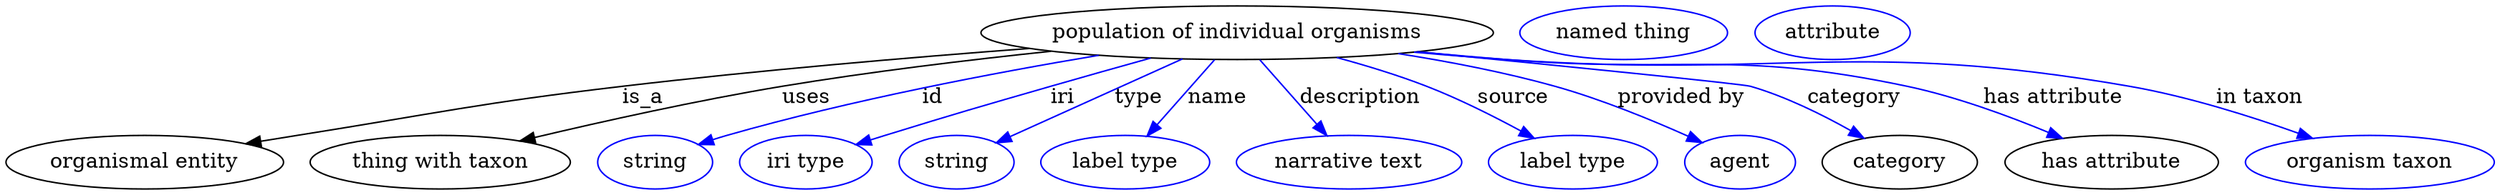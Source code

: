 digraph {
	graph [bb="0,0,1665.1,123"];
	node [label="\N"];
	"population of individual organisms"	 [height=0.5,
		label="population of individual organisms",
		pos="823.94,105",
		width=4.7662];
	"organismal entity"	 [height=0.5,
		pos="92.942,18",
		width=2.5817];
	"population of individual organisms" -> "organismal entity"	 [label=is_a,
		lp="425.94,61.5",
		pos="e,161.21,30.279 682.13,94.852 602.58,88.597 501.59,79.722 411.94,69 315.08,57.415 291.21,51.811 194.94,36 187.27,34.74 179.28,33.392 \
171.29,32.021"];
	"thing with taxon"	 [height=0.5,
		pos="290.94,18",
		width=2.4192];
	"population of individual organisms" -> "thing with taxon"	 [label=uses,
		lp="535.44,61.5",
		pos="e,346.38,32.074 696.65,92.922 641.79,86.957 577.02,78.897 518.94,69 463.62,59.574 401.51,45.441 356.1,34.442"];
	id	 [color=blue,
		height=0.5,
		label=string,
		pos="433.94,18",
		width=1.0652];
	"population of individual organisms" -> id	 [color=blue,
		label=id,
		lp="619.94,61.5",
		pos="e,463.16,29.738 727.42,90.083 658.31,78.304 563.47,59.879 481.94,36 478.96,35.128 475.91,34.159 472.84,33.136",
		style=solid];
	iri	 [color=blue,
		height=0.5,
		label="iri type",
		pos="534.94,18",
		width=1.2277];
	"population of individual organisms" -> iri	 [color=blue,
		label=iri,
		lp="699.94,61.5",
		pos="e,569.17,29.583 763.85,88.108 716.24,74.545 648.13,54.737 588.94,36 585.64,34.954 582.23,33.857 578.8,32.743",
		style=solid];
	type	 [color=blue,
		height=0.5,
		label=string,
		pos="635.94,18",
		width=1.0652];
	"population of individual organisms" -> type	 [color=blue,
		label=type,
		lp="757.94,61.5",
		pos="e,663.28,30.649 785.9,87.394 752.79,72.075 705.13,50.018 672.48,34.908",
		style=solid];
	name	 [color=blue,
		height=0.5,
		label="label type",
		pos="748.94,18",
		width=1.5707];
	"population of individual organisms" -> name	 [color=blue,
		label=name,
		lp="810.94,61.5",
		pos="e,763.95,35.41 808.4,86.974 797.5,74.325 782.77,57.241 770.7,43.24",
		style=solid];
	description	 [color=blue,
		height=0.5,
		label="narrative text",
		pos="898.94,18",
		width=2.0943];
	"population of individual organisms" -> description	 [color=blue,
		label=description,
		lp="906.94,61.5",
		pos="e,883.68,35.706 839.48,86.974 850.31,74.409 864.92,57.466 876.94,43.517",
		style=solid];
	source	 [color=blue,
		height=0.5,
		label="label type",
		pos="1048.9,18",
		width=1.5707];
	"population of individual organisms" -> source	 [color=blue,
		label=source,
		lp="1009.4,61.5",
		pos="e,1022.1,34.088 892.91,88.458 912.29,83.046 933.18,76.475 951.94,69 972.86,60.665 995.18,49.135 1013.1,39.146",
		style=solid];
	"provided by"	 [color=blue,
		height=0.5,
		label=agent,
		pos="1160.9,18",
		width=1.0291];
	"population of individual organisms" -> "provided by"	 [color=blue,
		label="provided by",
		lp="1122.4,61.5",
		pos="e,1134.7,30.93 934.98,91.215 968.43,85.756 1005,78.47 1037.9,69 1068.3,60.262 1101.4,46.295 1125.6,35.184",
		style=solid];
	category	 [height=0.5,
		pos="1267.9,18",
		width=1.4443];
	"population of individual organisms" -> category	 [color=blue,
		label=category,
		lp="1237.9,61.5",
		pos="e,1243.4,33.931 948.18,92.571 1044.8,82.817 1163.5,70.622 1168.9,69 1192,62.115 1216.1,49.849 1234.7,39.072",
		style=solid];
	"has attribute"	 [height=0.5,
		pos="1408.9,18",
		width=1.9859];
	"population of individual organisms" -> "has attribute"	 [color=blue,
		label="has attribute",
		lp="1370.9,61.5",
		pos="e,1375.1,33.978 945.89,92.254 965.3,90.384 985.16,88.564 1003.9,87 1123.8,77.015 1156.4,94.528 1273.9,69 1305.7,62.109 1339.9,49.126 \
1365.9,37.985",
		style=solid];
	"in taxon"	 [color=blue,
		height=0.5,
		label="organism taxon",
		pos="1581.9,18",
		width=2.3109];
	"population of individual organisms" -> "in taxon"	 [color=blue,
		label="in taxon",
		lp="1508.9,61.5",
		pos="e,1542.2,33.91 943.92,92.048 963.95,90.16 984.52,88.388 1003.9,87 1189.4,73.743 1238.9,101.52 1421.9,69 1459.9,62.259 1501.3,48.881 \
1532.5,37.518",
		style=solid];
	"named thing_category"	 [color=blue,
		height=0.5,
		label="named thing",
		pos="1082.9,105",
		width=1.9318];
	"organismal entity_has attribute"	 [color=blue,
		height=0.5,
		label=attribute,
		pos="1222.9,105",
		width=1.4443];
}
